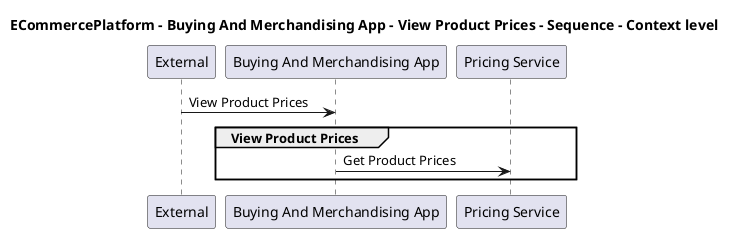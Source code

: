 @startuml

title ECommercePlatform - Buying And Merchandising App - View Product Prices - Sequence - Context level

participant "External" as C4InterFlow.SoftwareSystems.ExternalSystem
participant "Buying And Merchandising App" as ECommercePlatform.SoftwareSystems.BuyingAndMerchandisingApp
participant "Pricing Service" as ECommercePlatform.SoftwareSystems.PricingService

C4InterFlow.SoftwareSystems.ExternalSystem -> ECommercePlatform.SoftwareSystems.BuyingAndMerchandisingApp : View Product Prices
group View Product Prices
ECommercePlatform.SoftwareSystems.BuyingAndMerchandisingApp -> ECommercePlatform.SoftwareSystems.PricingService : Get Product Prices
end


@enduml
